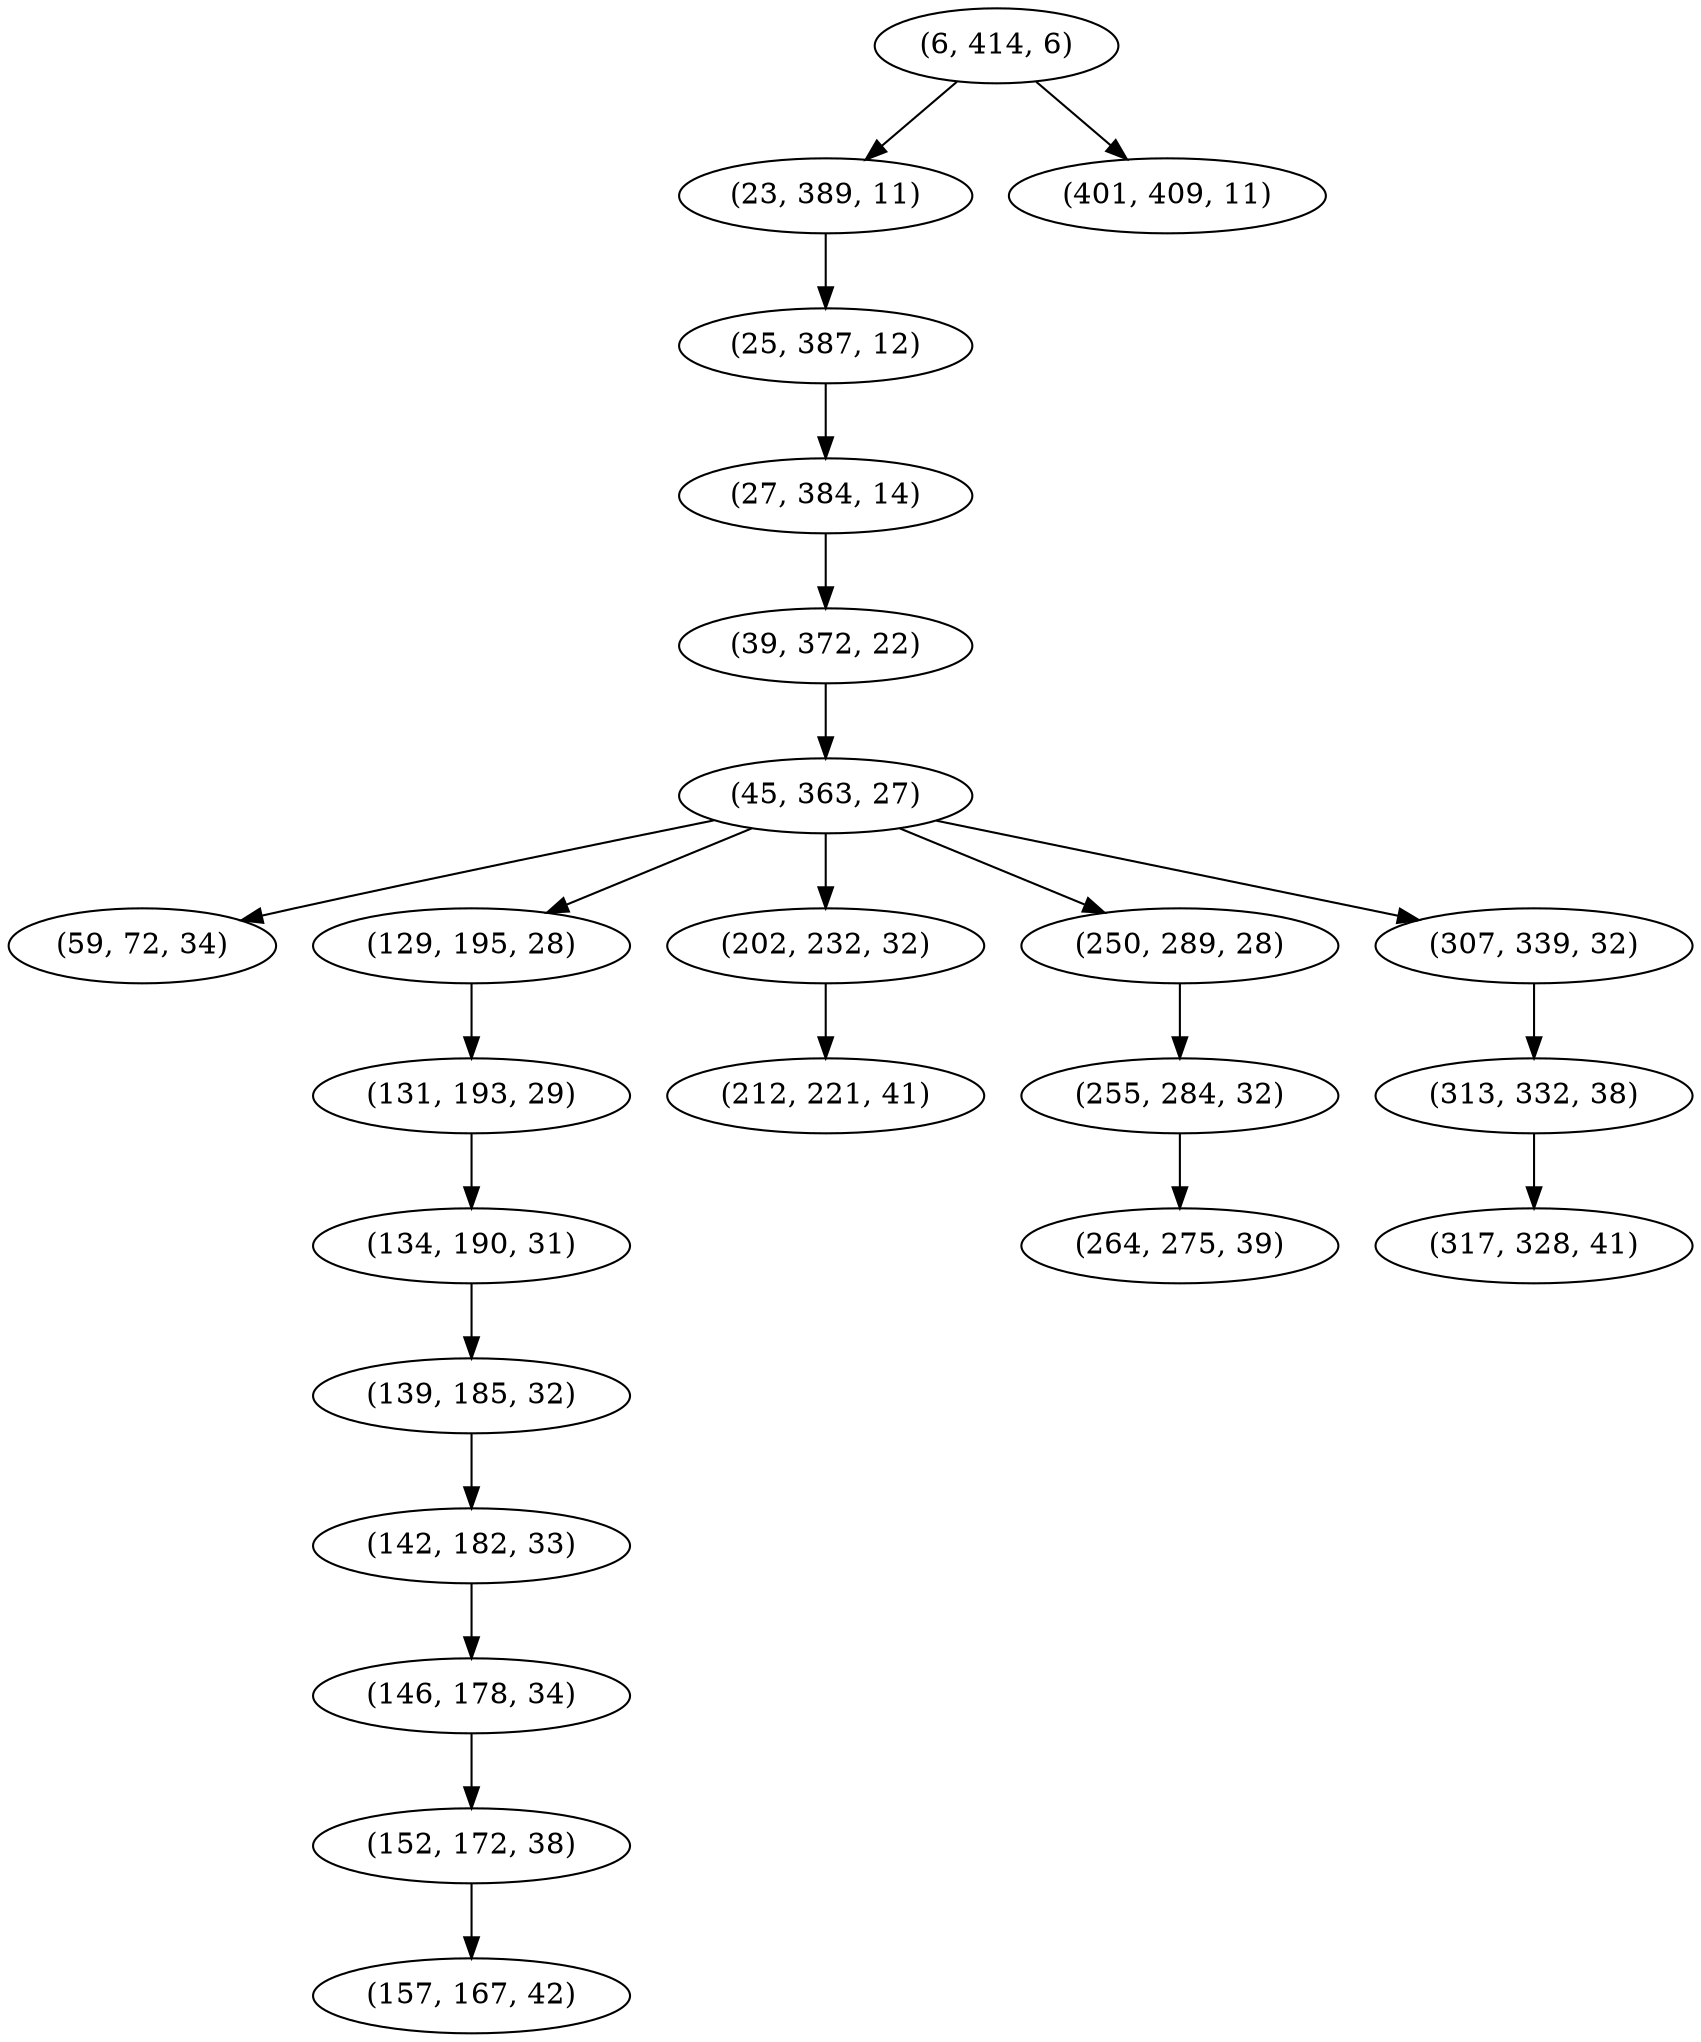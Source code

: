 digraph tree {
    "(6, 414, 6)";
    "(23, 389, 11)";
    "(25, 387, 12)";
    "(27, 384, 14)";
    "(39, 372, 22)";
    "(45, 363, 27)";
    "(59, 72, 34)";
    "(129, 195, 28)";
    "(131, 193, 29)";
    "(134, 190, 31)";
    "(139, 185, 32)";
    "(142, 182, 33)";
    "(146, 178, 34)";
    "(152, 172, 38)";
    "(157, 167, 42)";
    "(202, 232, 32)";
    "(212, 221, 41)";
    "(250, 289, 28)";
    "(255, 284, 32)";
    "(264, 275, 39)";
    "(307, 339, 32)";
    "(313, 332, 38)";
    "(317, 328, 41)";
    "(401, 409, 11)";
    "(6, 414, 6)" -> "(23, 389, 11)";
    "(6, 414, 6)" -> "(401, 409, 11)";
    "(23, 389, 11)" -> "(25, 387, 12)";
    "(25, 387, 12)" -> "(27, 384, 14)";
    "(27, 384, 14)" -> "(39, 372, 22)";
    "(39, 372, 22)" -> "(45, 363, 27)";
    "(45, 363, 27)" -> "(59, 72, 34)";
    "(45, 363, 27)" -> "(129, 195, 28)";
    "(45, 363, 27)" -> "(202, 232, 32)";
    "(45, 363, 27)" -> "(250, 289, 28)";
    "(45, 363, 27)" -> "(307, 339, 32)";
    "(129, 195, 28)" -> "(131, 193, 29)";
    "(131, 193, 29)" -> "(134, 190, 31)";
    "(134, 190, 31)" -> "(139, 185, 32)";
    "(139, 185, 32)" -> "(142, 182, 33)";
    "(142, 182, 33)" -> "(146, 178, 34)";
    "(146, 178, 34)" -> "(152, 172, 38)";
    "(152, 172, 38)" -> "(157, 167, 42)";
    "(202, 232, 32)" -> "(212, 221, 41)";
    "(250, 289, 28)" -> "(255, 284, 32)";
    "(255, 284, 32)" -> "(264, 275, 39)";
    "(307, 339, 32)" -> "(313, 332, 38)";
    "(313, 332, 38)" -> "(317, 328, 41)";
}
